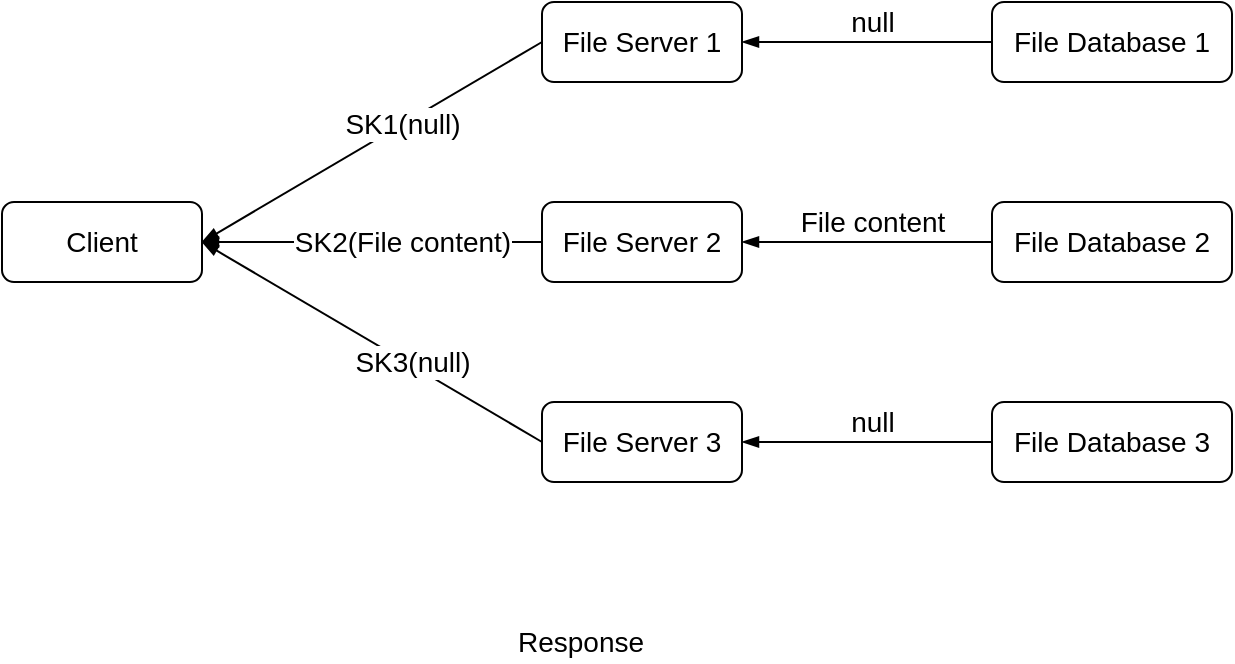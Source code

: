 <mxfile version="13.10.0" type="device"><diagram id="id_AjGsClKkGFFBo0VRV" name="Page-1"><mxGraphModel dx="1038" dy="491" grid="1" gridSize="10" guides="1" tooltips="1" connect="1" arrows="1" fold="1" page="1" pageScale="1" pageWidth="827" pageHeight="1169" math="0" shadow="0"><root><mxCell id="0"/><mxCell id="1" parent="0"/><mxCell id="1XGKXSeaGq-Oo9Ko6Psv-179" style="edgeStyle=none;rounded=0;orthogonalLoop=1;jettySize=auto;html=1;exitX=1;exitY=0.5;exitDx=0;exitDy=0;entryX=0;entryY=0.5;entryDx=0;entryDy=0;startArrow=blockThin;startFill=1;endArrow=none;endFill=0;" edge="1" parent="1" source="1XGKXSeaGq-Oo9Ko6Psv-185" target="1XGKXSeaGq-Oo9Ko6Psv-188"><mxGeometry relative="1" as="geometry"/></mxCell><mxCell id="1XGKXSeaGq-Oo9Ko6Psv-180" value="&lt;font style=&quot;font-size: 14px&quot;&gt;SK1(null)&lt;/font&gt;" style="edgeLabel;html=1;align=center;verticalAlign=middle;resizable=0;points=[];" vertex="1" connectable="0" parent="1XGKXSeaGq-Oo9Ko6Psv-179"><mxGeometry x="0.204" y="-1" relative="1" as="geometry"><mxPoint x="-3.08" as="offset"/></mxGeometry></mxCell><mxCell id="1XGKXSeaGq-Oo9Ko6Psv-181" style="edgeStyle=none;rounded=0;orthogonalLoop=1;jettySize=auto;html=1;exitX=1;exitY=0.5;exitDx=0;exitDy=0;entryX=0;entryY=0.5;entryDx=0;entryDy=0;startArrow=blockThin;startFill=1;endArrow=none;endFill=0;" edge="1" parent="1" source="1XGKXSeaGq-Oo9Ko6Psv-185" target="1XGKXSeaGq-Oo9Ko6Psv-191"><mxGeometry relative="1" as="geometry"/></mxCell><mxCell id="1XGKXSeaGq-Oo9Ko6Psv-182" value="&lt;span style=&quot;font-size: 14px&quot;&gt;SK2(File content)&lt;/span&gt;" style="edgeLabel;html=1;align=center;verticalAlign=middle;resizable=0;points=[];" vertex="1" connectable="0" parent="1XGKXSeaGq-Oo9Ko6Psv-181"><mxGeometry x="0.386" y="-1" relative="1" as="geometry"><mxPoint x="-18" y="-1" as="offset"/></mxGeometry></mxCell><mxCell id="1XGKXSeaGq-Oo9Ko6Psv-183" style="edgeStyle=none;rounded=0;orthogonalLoop=1;jettySize=auto;html=1;exitX=1;exitY=0.5;exitDx=0;exitDy=0;entryX=0;entryY=0.5;entryDx=0;entryDy=0;startArrow=blockThin;startFill=1;endArrow=none;endFill=0;" edge="1" parent="1" source="1XGKXSeaGq-Oo9Ko6Psv-185" target="1XGKXSeaGq-Oo9Ko6Psv-194"><mxGeometry relative="1" as="geometry"/></mxCell><mxCell id="1XGKXSeaGq-Oo9Ko6Psv-184" value="&lt;span style=&quot;font-size: 14px&quot;&gt;SK3(null)&lt;/span&gt;" style="edgeLabel;html=1;align=center;verticalAlign=middle;resizable=0;points=[];" vertex="1" connectable="0" parent="1XGKXSeaGq-Oo9Ko6Psv-183"><mxGeometry x="0.147" y="1" relative="1" as="geometry"><mxPoint x="7.09" y="3.57" as="offset"/></mxGeometry></mxCell><mxCell id="1XGKXSeaGq-Oo9Ko6Psv-185" value="&lt;font style=&quot;font-size: 14px&quot;&gt;Client&lt;/font&gt;" style="rounded=1;whiteSpace=wrap;html=1;" vertex="1" parent="1"><mxGeometry x="125" y="465" width="100" height="40" as="geometry"/></mxCell><mxCell id="1XGKXSeaGq-Oo9Ko6Psv-186" style="edgeStyle=none;rounded=0;orthogonalLoop=1;jettySize=auto;html=1;exitX=1;exitY=0.5;exitDx=0;exitDy=0;entryX=0;entryY=0.5;entryDx=0;entryDy=0;startArrow=blockThin;startFill=1;endArrow=none;endFill=0;" edge="1" parent="1" source="1XGKXSeaGq-Oo9Ko6Psv-188" target="1XGKXSeaGq-Oo9Ko6Psv-195"><mxGeometry relative="1" as="geometry"/></mxCell><mxCell id="1XGKXSeaGq-Oo9Ko6Psv-187" value="&lt;span style=&quot;font-size: 14px&quot;&gt;null&lt;/span&gt;" style="edgeLabel;html=1;align=center;verticalAlign=middle;resizable=0;points=[];" vertex="1" connectable="0" parent="1XGKXSeaGq-Oo9Ko6Psv-186"><mxGeometry x="0.313" y="2" relative="1" as="geometry"><mxPoint x="-17" y="-8" as="offset"/></mxGeometry></mxCell><mxCell id="1XGKXSeaGq-Oo9Ko6Psv-188" value="&lt;font style=&quot;font-size: 14px&quot;&gt;File Server 1&lt;/font&gt;" style="rounded=1;whiteSpace=wrap;html=1;" vertex="1" parent="1"><mxGeometry x="395" y="365" width="100" height="40" as="geometry"/></mxCell><mxCell id="1XGKXSeaGq-Oo9Ko6Psv-189" style="edgeStyle=none;rounded=0;orthogonalLoop=1;jettySize=auto;html=1;exitX=1;exitY=0.5;exitDx=0;exitDy=0;entryX=0;entryY=0.5;entryDx=0;entryDy=0;startArrow=blockThin;startFill=1;endArrow=none;endFill=0;" edge="1" parent="1" source="1XGKXSeaGq-Oo9Ko6Psv-191" target="1XGKXSeaGq-Oo9Ko6Psv-197"><mxGeometry relative="1" as="geometry"/></mxCell><mxCell id="1XGKXSeaGq-Oo9Ko6Psv-190" value="&lt;span style=&quot;font-size: 14px&quot;&gt;File content&lt;/span&gt;" style="edgeLabel;html=1;align=center;verticalAlign=middle;resizable=0;points=[];" vertex="1" connectable="0" parent="1XGKXSeaGq-Oo9Ko6Psv-189"><mxGeometry x="-0.459" relative="1" as="geometry"><mxPoint x="31" y="-10" as="offset"/></mxGeometry></mxCell><mxCell id="1XGKXSeaGq-Oo9Ko6Psv-191" value="&lt;font style=&quot;font-size: 14px&quot;&gt;File Server 2&lt;/font&gt;" style="rounded=1;whiteSpace=wrap;html=1;" vertex="1" parent="1"><mxGeometry x="395" y="465" width="100" height="40" as="geometry"/></mxCell><mxCell id="1XGKXSeaGq-Oo9Ko6Psv-192" style="edgeStyle=none;rounded=0;orthogonalLoop=1;jettySize=auto;html=1;exitX=1;exitY=0.5;exitDx=0;exitDy=0;entryX=0;entryY=0.5;entryDx=0;entryDy=0;startArrow=blockThin;startFill=1;endArrow=none;endFill=0;" edge="1" parent="1" source="1XGKXSeaGq-Oo9Ko6Psv-194" target="1XGKXSeaGq-Oo9Ko6Psv-196"><mxGeometry relative="1" as="geometry"/></mxCell><mxCell id="1XGKXSeaGq-Oo9Ko6Psv-193" value="&lt;span style=&quot;font-size: 14px&quot;&gt;null&lt;/span&gt;" style="edgeLabel;html=1;align=center;verticalAlign=middle;resizable=0;points=[];" vertex="1" connectable="0" parent="1XGKXSeaGq-Oo9Ko6Psv-192"><mxGeometry x="-0.459" y="2" relative="1" as="geometry"><mxPoint x="31" y="-8" as="offset"/></mxGeometry></mxCell><mxCell id="1XGKXSeaGq-Oo9Ko6Psv-194" value="&lt;font style=&quot;font-size: 14px&quot;&gt;File Server 3&lt;/font&gt;" style="rounded=1;whiteSpace=wrap;html=1;" vertex="1" parent="1"><mxGeometry x="395" y="565" width="100" height="40" as="geometry"/></mxCell><mxCell id="1XGKXSeaGq-Oo9Ko6Psv-195" value="&lt;font style=&quot;font-size: 14px&quot;&gt;File Database 1&lt;/font&gt;" style="rounded=1;whiteSpace=wrap;html=1;" vertex="1" parent="1"><mxGeometry x="620" y="365" width="120" height="40" as="geometry"/></mxCell><mxCell id="1XGKXSeaGq-Oo9Ko6Psv-196" value="&lt;font style=&quot;font-size: 14px&quot;&gt;File Database 3&lt;/font&gt;" style="rounded=1;whiteSpace=wrap;html=1;" vertex="1" parent="1"><mxGeometry x="620" y="565" width="120" height="40" as="geometry"/></mxCell><mxCell id="1XGKXSeaGq-Oo9Ko6Psv-197" value="&lt;font style=&quot;font-size: 14px&quot;&gt;File Database 2&lt;/font&gt;" style="rounded=1;whiteSpace=wrap;html=1;" vertex="1" parent="1"><mxGeometry x="620" y="465" width="120" height="40" as="geometry"/></mxCell><mxCell id="1XGKXSeaGq-Oo9Ko6Psv-198" value="&lt;font style=&quot;font-size: 14px&quot;&gt;Response&lt;/font&gt;" style="text;html=1;align=center;verticalAlign=middle;resizable=0;points=[];autosize=1;" vertex="1" parent="1"><mxGeometry x="374" y="675" width="80" height="20" as="geometry"/></mxCell></root></mxGraphModel></diagram></mxfile>